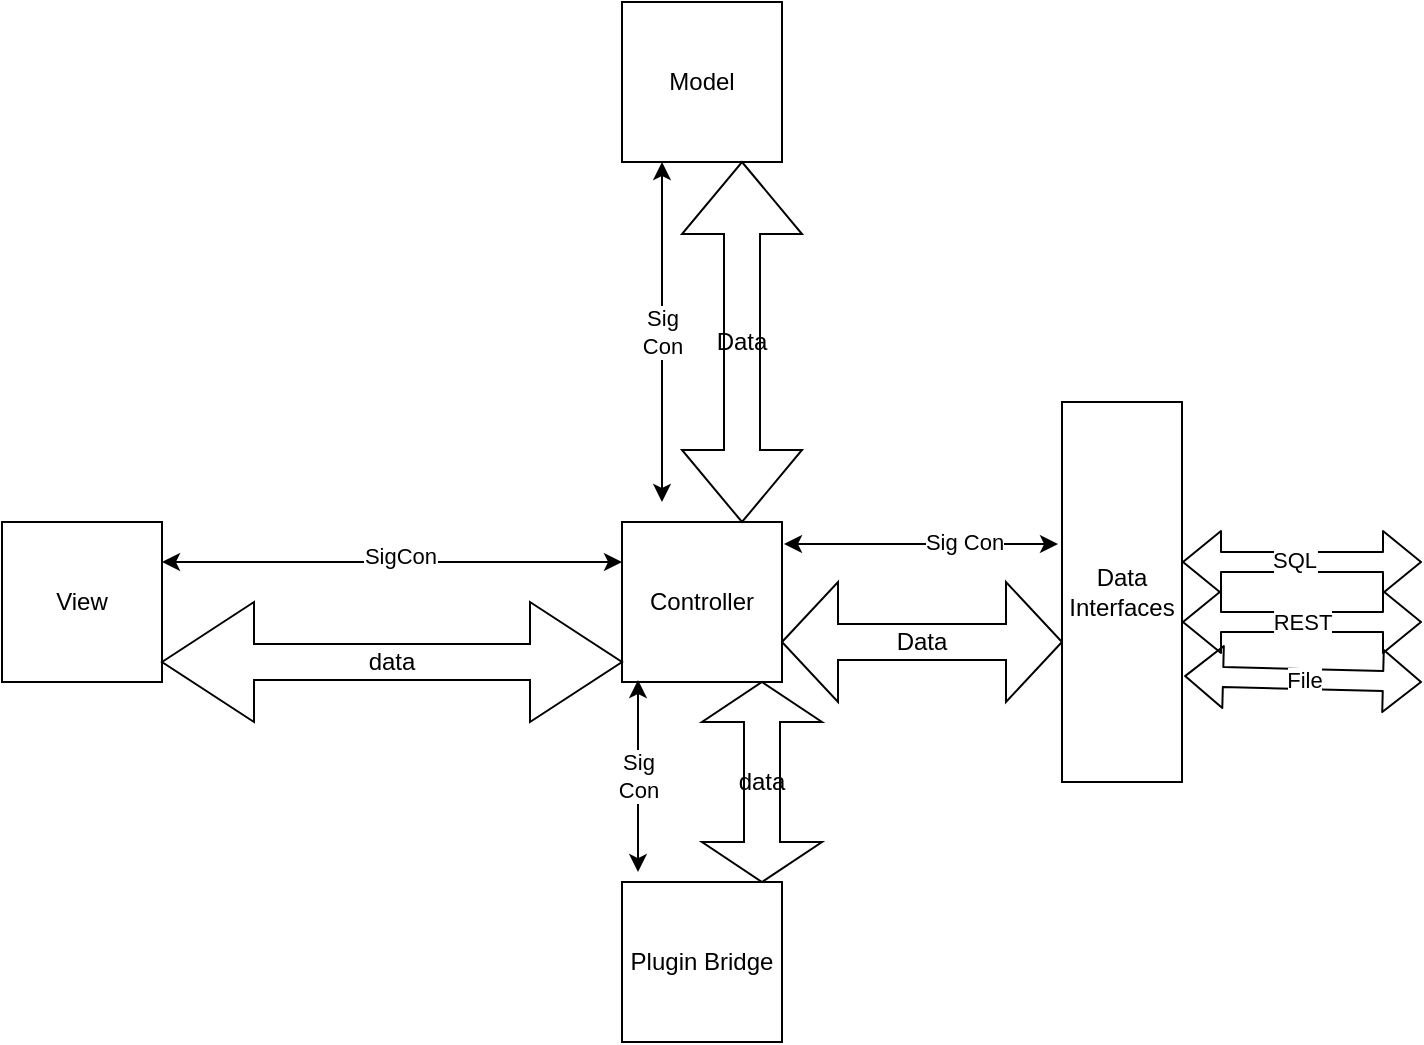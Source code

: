 <mxfile version="15.7.3" type="device"><diagram id="WIy-0MJhZ1zQpntZ1Sbz" name="Page-1"><mxGraphModel dx="553" dy="513" grid="1" gridSize="10" guides="1" tooltips="1" connect="1" arrows="1" fold="1" page="1" pageScale="1" pageWidth="850" pageHeight="1100" math="0" shadow="0"><root><mxCell id="0"/><mxCell id="1" parent="0"/><mxCell id="U61qZu3YcWcdczX6JQ0p-1" value="Model" style="whiteSpace=wrap;html=1;aspect=fixed;" parent="1" vertex="1"><mxGeometry x="340" y="220" width="80" height="80" as="geometry"/></mxCell><mxCell id="U61qZu3YcWcdczX6JQ0p-2" value="View" style="whiteSpace=wrap;html=1;aspect=fixed;" parent="1" vertex="1"><mxGeometry x="30" y="480" width="80" height="80" as="geometry"/></mxCell><mxCell id="U61qZu3YcWcdczX6JQ0p-3" value="Controller" style="whiteSpace=wrap;html=1;aspect=fixed;" parent="1" vertex="1"><mxGeometry x="340" y="480" width="80" height="80" as="geometry"/></mxCell><mxCell id="U61qZu3YcWcdczX6JQ0p-5" value="data" style="shape=doubleArrow;whiteSpace=wrap;html=1;" parent="1" vertex="1"><mxGeometry x="110" y="520" width="230" height="60" as="geometry"/></mxCell><mxCell id="U61qZu3YcWcdczX6JQ0p-7" value="Data" style="shape=doubleArrow;direction=south;whiteSpace=wrap;html=1;" parent="1" vertex="1"><mxGeometry x="370" y="300" width="60" height="180" as="geometry"/></mxCell><mxCell id="U61qZu3YcWcdczX6JQ0p-8" value="" style="endArrow=classic;startArrow=classic;html=1;entryX=0;entryY=0.25;entryDx=0;entryDy=0;" parent="1" target="U61qZu3YcWcdczX6JQ0p-3" edge="1"><mxGeometry width="50" height="50" relative="1" as="geometry"><mxPoint x="110" y="500" as="sourcePoint"/><mxPoint x="350" y="480" as="targetPoint"/></mxGeometry></mxCell><mxCell id="U61qZu3YcWcdczX6JQ0p-10" value="SigCon" style="edgeLabel;html=1;align=center;verticalAlign=middle;resizable=0;points=[];" parent="U61qZu3YcWcdczX6JQ0p-8" vertex="1" connectable="0"><mxGeometry x="0.035" y="3" relative="1" as="geometry"><mxPoint as="offset"/></mxGeometry></mxCell><mxCell id="U61qZu3YcWcdczX6JQ0p-9" value="Sig&lt;br&gt;Con" style="endArrow=classic;startArrow=classic;html=1;entryX=0.25;entryY=1;entryDx=0;entryDy=0;" parent="1" target="U61qZu3YcWcdczX6JQ0p-1" edge="1"><mxGeometry width="50" height="50" relative="1" as="geometry"><mxPoint x="360" y="470" as="sourcePoint"/><mxPoint x="350" y="480" as="targetPoint"/></mxGeometry></mxCell><mxCell id="U61qZu3YcWcdczX6JQ0p-12" value="Plugin Bridge" style="whiteSpace=wrap;html=1;aspect=fixed;" parent="1" vertex="1"><mxGeometry x="340" y="660" width="80" height="80" as="geometry"/></mxCell><mxCell id="U61qZu3YcWcdczX6JQ0p-13" value="Sig&lt;br&gt;Con" style="endArrow=classic;startArrow=classic;html=1;entryX=0.1;entryY=0.988;entryDx=0;entryDy=0;entryPerimeter=0;exitX=0.1;exitY=-0.062;exitDx=0;exitDy=0;exitPerimeter=0;" parent="1" source="U61qZu3YcWcdczX6JQ0p-12" target="U61qZu3YcWcdczX6JQ0p-3" edge="1"><mxGeometry width="50" height="50" relative="1" as="geometry"><mxPoint x="300" y="510" as="sourcePoint"/><mxPoint x="350" y="460" as="targetPoint"/></mxGeometry></mxCell><mxCell id="U61qZu3YcWcdczX6JQ0p-14" value="data" style="shape=doubleArrow;direction=south;whiteSpace=wrap;html=1;" parent="1" vertex="1"><mxGeometry x="380" y="560" width="60" height="100" as="geometry"/></mxCell><mxCell id="U61qZu3YcWcdczX6JQ0p-16" value="Data" style="shape=doubleArrow;whiteSpace=wrap;html=1;" parent="1" vertex="1"><mxGeometry x="420" y="510" width="140" height="60" as="geometry"/></mxCell><mxCell id="U61qZu3YcWcdczX6JQ0p-17" value="" style="endArrow=classic;startArrow=classic;html=1;entryX=-0.025;entryY=0.138;entryDx=0;entryDy=0;entryPerimeter=0;" parent="1" edge="1"><mxGeometry width="50" height="50" relative="1" as="geometry"><mxPoint x="421" y="491" as="sourcePoint"/><mxPoint x="558" y="491.04" as="targetPoint"/></mxGeometry></mxCell><mxCell id="U61qZu3YcWcdczX6JQ0p-18" value="Sig Con" style="edgeLabel;html=1;align=center;verticalAlign=middle;resizable=0;points=[];" parent="U61qZu3YcWcdczX6JQ0p-17" vertex="1" connectable="0"><mxGeometry x="0.314" y="1" relative="1" as="geometry"><mxPoint as="offset"/></mxGeometry></mxCell><mxCell id="U61qZu3YcWcdczX6JQ0p-19" value="" style="shape=flexArrow;endArrow=classic;startArrow=classic;html=1;" parent="1" edge="1"><mxGeometry width="100" height="100" relative="1" as="geometry"><mxPoint x="620" y="500" as="sourcePoint"/><mxPoint x="740" y="500" as="targetPoint"/></mxGeometry></mxCell><mxCell id="U61qZu3YcWcdczX6JQ0p-22" value="SQL" style="edgeLabel;html=1;align=center;verticalAlign=middle;resizable=0;points=[];" parent="U61qZu3YcWcdczX6JQ0p-19" vertex="1" connectable="0"><mxGeometry x="-0.075" y="1" relative="1" as="geometry"><mxPoint as="offset"/></mxGeometry></mxCell><mxCell id="U61qZu3YcWcdczX6JQ0p-20" value="REST" style="shape=flexArrow;endArrow=classic;startArrow=classic;html=1;" parent="1" edge="1"><mxGeometry width="100" height="100" relative="1" as="geometry"><mxPoint x="620" y="530" as="sourcePoint"/><mxPoint x="740" y="530" as="targetPoint"/></mxGeometry></mxCell><mxCell id="U61qZu3YcWcdczX6JQ0p-21" value="File" style="shape=flexArrow;endArrow=classic;startArrow=classic;html=1;exitX=1.013;exitY=0.838;exitDx=0;exitDy=0;exitPerimeter=0;" parent="1" edge="1"><mxGeometry width="100" height="100" relative="1" as="geometry"><mxPoint x="621.04" y="557.04" as="sourcePoint"/><mxPoint x="740" y="560" as="targetPoint"/></mxGeometry></mxCell><mxCell id="JRQ1ScX2_z_wBFUZBoQk-1" value="Data Interfaces" style="rounded=0;whiteSpace=wrap;html=1;" parent="1" vertex="1"><mxGeometry x="560" y="420" width="60" height="190" as="geometry"/></mxCell></root></mxGraphModel></diagram></mxfile>